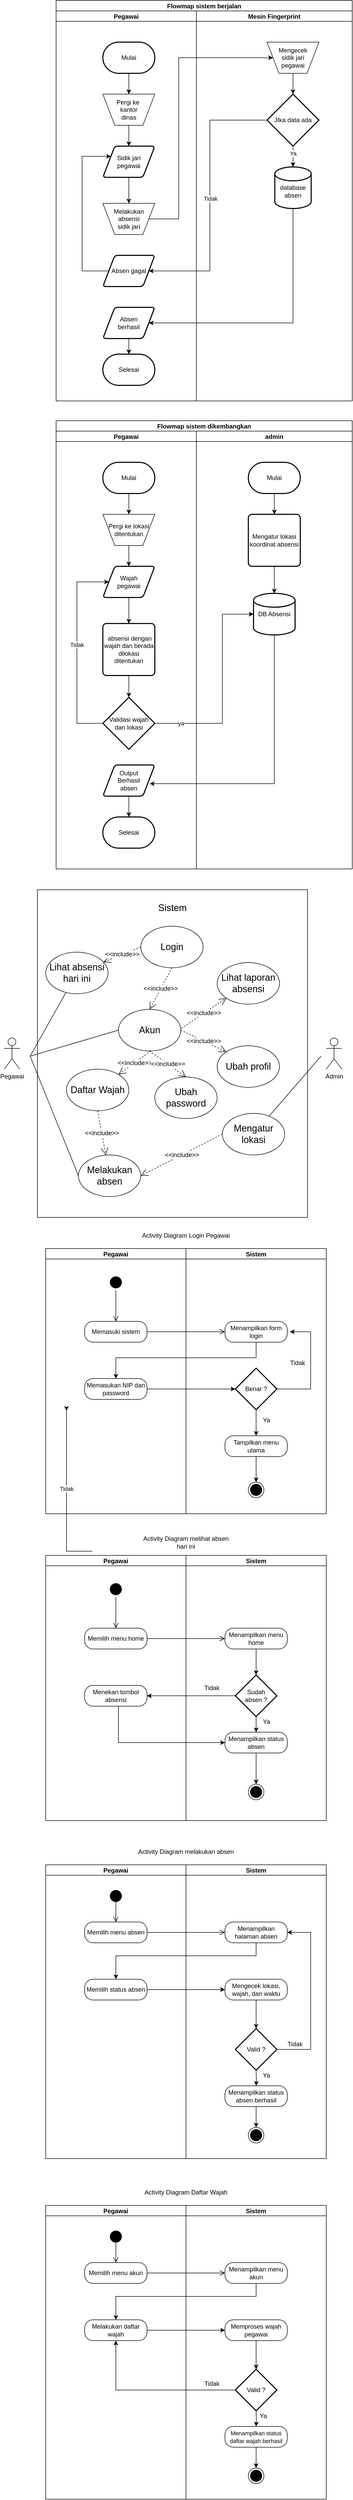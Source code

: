<mxfile version="20.2.3" type="device"><diagram id="C5RBs43oDa-KdzZeNtuy" name="Page-1"><mxGraphModel dx="1221" dy="1841" grid="1" gridSize="10" guides="1" tooltips="1" connect="1" arrows="1" fold="1" page="1" pageScale="1" pageWidth="827" pageHeight="1169" math="0" shadow="0"><root><mxCell id="WIyWlLk6GJQsqaUBKTNV-0"/><mxCell id="WIyWlLk6GJQsqaUBKTNV-1" parent="WIyWlLk6GJQsqaUBKTNV-0"/><mxCell id="P4YuEy_L2Fs3lrk0Im7g-0" value="Flowmap sistem berjalan" style="swimlane;childLayout=stackLayout;resizeParent=1;resizeParentMax=0;startSize=20;" parent="WIyWlLk6GJQsqaUBKTNV-1" vertex="1"><mxGeometry x="190" y="-1080" width="570" height="770" as="geometry"/></mxCell><mxCell id="P4YuEy_L2Fs3lrk0Im7g-1" value="Pegawai" style="swimlane;startSize=20;" parent="P4YuEy_L2Fs3lrk0Im7g-0" vertex="1"><mxGeometry y="20" width="270" height="750" as="geometry"/></mxCell><mxCell id="P4YuEy_L2Fs3lrk0Im7g-2" value="Mesin Fingerprint" style="swimlane;startSize=20;" parent="P4YuEy_L2Fs3lrk0Im7g-0" vertex="1"><mxGeometry x="270" y="20" width="300" height="750" as="geometry"/></mxCell><mxCell id="CqxHumTkqH0A4PgeXa5D-2" value="Mulai" style="strokeWidth=2;html=1;shape=mxgraph.flowchart.terminator;whiteSpace=wrap;" parent="P4YuEy_L2Fs3lrk0Im7g-2" vertex="1"><mxGeometry x="-180" y="60" width="100" height="60" as="geometry"/></mxCell><mxCell id="CqxHumTkqH0A4PgeXa5D-5" value="Melakukan absensi &lt;br&gt;sidik jari" style="verticalLabelPosition=middle;verticalAlign=middle;html=1;shape=trapezoid;perimeter=trapezoidPerimeter;whiteSpace=wrap;size=0.23;arcSize=10;flipV=1;labelPosition=center;align=center;" parent="P4YuEy_L2Fs3lrk0Im7g-2" vertex="1"><mxGeometry x="-180" y="370" width="100" height="60" as="geometry"/></mxCell><mxCell id="CqxHumTkqH0A4PgeXa5D-9" value="" style="edgeStyle=orthogonalEdgeStyle;rounded=0;orthogonalLoop=1;jettySize=auto;html=1;" parent="P4YuEy_L2Fs3lrk0Im7g-2" source="CqxHumTkqH0A4PgeXa5D-7" target="CqxHumTkqH0A4PgeXa5D-5" edge="1"><mxGeometry relative="1" as="geometry"/></mxCell><mxCell id="CqxHumTkqH0A4PgeXa5D-7" value="Sidik jari &lt;br&gt;pegawai" style="shape=parallelogram;html=1;strokeWidth=2;perimeter=parallelogramPerimeter;whiteSpace=wrap;rounded=1;arcSize=12;size=0.23;" parent="P4YuEy_L2Fs3lrk0Im7g-2" vertex="1"><mxGeometry x="-180" y="260" width="100" height="60" as="geometry"/></mxCell><mxCell id="CqxHumTkqH0A4PgeXa5D-10" value="Mengecek &lt;br&gt;sidik jari &lt;br&gt;pegawai" style="verticalLabelPosition=middle;verticalAlign=middle;html=1;shape=trapezoid;perimeter=trapezoidPerimeter;whiteSpace=wrap;size=0.23;arcSize=10;flipV=1;labelPosition=center;align=center;" parent="P4YuEy_L2Fs3lrk0Im7g-2" vertex="1"><mxGeometry x="136" y="60" width="100" height="60" as="geometry"/></mxCell><mxCell id="CqxHumTkqH0A4PgeXa5D-14" style="edgeStyle=orthogonalEdgeStyle;rounded=0;orthogonalLoop=1;jettySize=auto;html=1;exitX=1;exitY=0.5;exitDx=0;exitDy=0;entryX=0;entryY=0.5;entryDx=0;entryDy=0;" parent="P4YuEy_L2Fs3lrk0Im7g-2" source="CqxHumTkqH0A4PgeXa5D-5" target="CqxHumTkqH0A4PgeXa5D-10" edge="1"><mxGeometry relative="1" as="geometry"><Array as="points"><mxPoint x="-34" y="400"/><mxPoint x="-34" y="90"/></Array></mxGeometry></mxCell><mxCell id="CqxHumTkqH0A4PgeXa5D-17" value="" style="edgeStyle=orthogonalEdgeStyle;rounded=0;orthogonalLoop=1;jettySize=auto;html=1;" parent="P4YuEy_L2Fs3lrk0Im7g-2" source="CqxHumTkqH0A4PgeXa5D-15" target="CqxHumTkqH0A4PgeXa5D-7" edge="1"><mxGeometry relative="1" as="geometry"/></mxCell><mxCell id="CqxHumTkqH0A4PgeXa5D-15" value="Pergi ke&amp;nbsp;&lt;br&gt;kantor &lt;br&gt;dinas" style="verticalLabelPosition=middle;verticalAlign=middle;html=1;shape=trapezoid;perimeter=trapezoidPerimeter;whiteSpace=wrap;size=0.23;arcSize=10;flipV=1;labelPosition=center;align=center;" parent="P4YuEy_L2Fs3lrk0Im7g-2" vertex="1"><mxGeometry x="-180" y="160" width="100" height="60" as="geometry"/></mxCell><mxCell id="CqxHumTkqH0A4PgeXa5D-16" value="" style="edgeStyle=orthogonalEdgeStyle;rounded=0;orthogonalLoop=1;jettySize=auto;html=1;" parent="P4YuEy_L2Fs3lrk0Im7g-2" source="CqxHumTkqH0A4PgeXa5D-2" target="CqxHumTkqH0A4PgeXa5D-15" edge="1"><mxGeometry relative="1" as="geometry"/></mxCell><mxCell id="CqxHumTkqH0A4PgeXa5D-18" value="JIka data ada" style="strokeWidth=2;html=1;shape=mxgraph.flowchart.decision;whiteSpace=wrap;" parent="P4YuEy_L2Fs3lrk0Im7g-2" vertex="1"><mxGeometry x="136" y="160" width="100" height="100" as="geometry"/></mxCell><mxCell id="CqxHumTkqH0A4PgeXa5D-19" value="" style="edgeStyle=orthogonalEdgeStyle;rounded=0;orthogonalLoop=1;jettySize=auto;html=1;" parent="P4YuEy_L2Fs3lrk0Im7g-2" source="CqxHumTkqH0A4PgeXa5D-10" target="CqxHumTkqH0A4PgeXa5D-18" edge="1"><mxGeometry relative="1" as="geometry"/></mxCell><mxCell id="CqxHumTkqH0A4PgeXa5D-21" value="&lt;br&gt;database absen" style="strokeWidth=2;html=1;shape=mxgraph.flowchart.database;whiteSpace=wrap;" parent="P4YuEy_L2Fs3lrk0Im7g-2" vertex="1"><mxGeometry x="151" y="300" width="70" height="80" as="geometry"/></mxCell><mxCell id="CqxHumTkqH0A4PgeXa5D-22" value="" style="edgeStyle=orthogonalEdgeStyle;rounded=0;orthogonalLoop=1;jettySize=auto;html=1;" parent="P4YuEy_L2Fs3lrk0Im7g-2" source="CqxHumTkqH0A4PgeXa5D-18" target="CqxHumTkqH0A4PgeXa5D-21" edge="1"><mxGeometry relative="1" as="geometry"/></mxCell><mxCell id="CqxHumTkqH0A4PgeXa5D-23" value="Ya" style="edgeLabel;html=1;align=center;verticalAlign=middle;resizable=0;points=[];" parent="CqxHumTkqH0A4PgeXa5D-22" vertex="1" connectable="0"><mxGeometry x="-0.329" relative="1" as="geometry"><mxPoint as="offset"/></mxGeometry></mxCell><mxCell id="CqxHumTkqH0A4PgeXa5D-32" style="edgeStyle=orthogonalEdgeStyle;rounded=0;orthogonalLoop=1;jettySize=auto;html=1;entryX=0;entryY=0.25;entryDx=0;entryDy=0;" parent="P4YuEy_L2Fs3lrk0Im7g-2" source="CqxHumTkqH0A4PgeXa5D-27" target="CqxHumTkqH0A4PgeXa5D-7" edge="1"><mxGeometry relative="1" as="geometry"><mxPoint x="-240" y="370" as="targetPoint"/><Array as="points"><mxPoint x="-220" y="500"/><mxPoint x="-220" y="280"/></Array></mxGeometry></mxCell><mxCell id="CqxHumTkqH0A4PgeXa5D-27" value="Absen gagal" style="shape=parallelogram;html=1;strokeWidth=2;perimeter=parallelogramPerimeter;whiteSpace=wrap;rounded=1;arcSize=12;size=0.23;" parent="P4YuEy_L2Fs3lrk0Im7g-2" vertex="1"><mxGeometry x="-180" y="470" width="100" height="60" as="geometry"/></mxCell><mxCell id="CqxHumTkqH0A4PgeXa5D-25" value="" style="edgeStyle=orthogonalEdgeStyle;rounded=0;orthogonalLoop=1;jettySize=auto;html=1;entryX=1;entryY=0.5;entryDx=0;entryDy=0;" parent="P4YuEy_L2Fs3lrk0Im7g-2" source="CqxHumTkqH0A4PgeXa5D-18" target="CqxHumTkqH0A4PgeXa5D-27" edge="1"><mxGeometry relative="1" as="geometry"><mxPoint x="26" y="270" as="targetPoint"/><Array as="points"><mxPoint x="26" y="210"/><mxPoint x="26" y="500"/></Array></mxGeometry></mxCell><mxCell id="CqxHumTkqH0A4PgeXa5D-26" value="Tidak" style="edgeLabel;html=1;align=center;verticalAlign=middle;resizable=0;points=[];" parent="CqxHumTkqH0A4PgeXa5D-25" vertex="1" connectable="0"><mxGeometry x="-0.183" y="1" relative="1" as="geometry"><mxPoint y="49" as="offset"/></mxGeometry></mxCell><mxCell id="CqxHumTkqH0A4PgeXa5D-30" value="Absen &lt;br&gt;berhasil" style="shape=parallelogram;html=1;strokeWidth=2;perimeter=parallelogramPerimeter;whiteSpace=wrap;rounded=1;arcSize=12;size=0.23;" parent="P4YuEy_L2Fs3lrk0Im7g-2" vertex="1"><mxGeometry x="-180" y="570" width="100" height="60" as="geometry"/></mxCell><mxCell id="CqxHumTkqH0A4PgeXa5D-28" value="" style="edgeStyle=orthogonalEdgeStyle;rounded=0;orthogonalLoop=1;jettySize=auto;html=1;entryX=1;entryY=0.5;entryDx=0;entryDy=0;" parent="P4YuEy_L2Fs3lrk0Im7g-2" source="CqxHumTkqH0A4PgeXa5D-21" target="CqxHumTkqH0A4PgeXa5D-30" edge="1"><mxGeometry relative="1" as="geometry"><mxPoint x="186" y="420" as="targetPoint"/><Array as="points"><mxPoint x="186" y="600"/></Array></mxGeometry></mxCell><mxCell id="CqxHumTkqH0A4PgeXa5D-33" value="Selesai" style="strokeWidth=2;html=1;shape=mxgraph.flowchart.terminator;whiteSpace=wrap;" parent="P4YuEy_L2Fs3lrk0Im7g-2" vertex="1"><mxGeometry x="-180" y="660" width="100" height="60" as="geometry"/></mxCell><mxCell id="CqxHumTkqH0A4PgeXa5D-34" value="" style="edgeStyle=orthogonalEdgeStyle;rounded=0;orthogonalLoop=1;jettySize=auto;html=1;" parent="P4YuEy_L2Fs3lrk0Im7g-2" source="CqxHumTkqH0A4PgeXa5D-30" target="CqxHumTkqH0A4PgeXa5D-33" edge="1"><mxGeometry relative="1" as="geometry"/></mxCell><mxCell id="vv-7muryeECdVL7z3540-25" value="Flowmap sistem dikembangkan" style="swimlane;childLayout=stackLayout;resizeParent=1;resizeParentMax=0;startSize=20;" vertex="1" parent="WIyWlLk6GJQsqaUBKTNV-1"><mxGeometry x="190" y="-272" width="570" height="862" as="geometry"/></mxCell><mxCell id="vv-7muryeECdVL7z3540-26" value="Pegawai" style="swimlane;startSize=20;" vertex="1" parent="vv-7muryeECdVL7z3540-25"><mxGeometry y="20" width="270" height="842" as="geometry"/></mxCell><mxCell id="vv-7muryeECdVL7z3540-57" value="" style="edgeStyle=orthogonalEdgeStyle;rounded=0;orthogonalLoop=1;jettySize=auto;html=1;" edge="1" parent="vv-7muryeECdVL7z3540-26" source="vv-7muryeECdVL7z3540-50" target="vv-7muryeECdVL7z3540-56"><mxGeometry relative="1" as="geometry"/></mxCell><mxCell id="vv-7muryeECdVL7z3540-50" value="&amp;nbsp;absensi dengan wajah dan berada dilokasi ditentukan" style="rounded=1;whiteSpace=wrap;html=1;absoluteArcSize=1;arcSize=14;strokeWidth=2;" vertex="1" parent="vv-7muryeECdVL7z3540-26"><mxGeometry x="90" y="370" width="100" height="100" as="geometry"/></mxCell><mxCell id="vv-7muryeECdVL7z3540-56" value="Validasi wajah dan lokasi" style="strokeWidth=2;html=1;shape=mxgraph.flowchart.decision;whiteSpace=wrap;" vertex="1" parent="vv-7muryeECdVL7z3540-26"><mxGeometry x="90" y="512" width="100" height="100" as="geometry"/></mxCell><mxCell id="vv-7muryeECdVL7z3540-66" value="" style="edgeStyle=orthogonalEdgeStyle;rounded=0;orthogonalLoop=1;jettySize=auto;html=1;" edge="1" parent="vv-7muryeECdVL7z3540-26" source="vv-7muryeECdVL7z3540-63" target="vv-7muryeECdVL7z3540-65"><mxGeometry relative="1" as="geometry"/></mxCell><mxCell id="vv-7muryeECdVL7z3540-63" value="Output &lt;br&gt;Berhasil &lt;br&gt;absen" style="shape=parallelogram;html=1;strokeWidth=2;perimeter=parallelogramPerimeter;whiteSpace=wrap;rounded=1;arcSize=12;size=0.23;" vertex="1" parent="vv-7muryeECdVL7z3540-26"><mxGeometry x="90" y="642" width="100" height="60" as="geometry"/></mxCell><mxCell id="vv-7muryeECdVL7z3540-65" value="Selesai" style="strokeWidth=2;html=1;shape=mxgraph.flowchart.terminator;whiteSpace=wrap;" vertex="1" parent="vv-7muryeECdVL7z3540-26"><mxGeometry x="90" y="742" width="100" height="60" as="geometry"/></mxCell><mxCell id="vv-7muryeECdVL7z3540-27" value="admin" style="swimlane;startSize=20;" vertex="1" parent="vv-7muryeECdVL7z3540-25"><mxGeometry x="270" y="20" width="300" height="842" as="geometry"/></mxCell><mxCell id="vv-7muryeECdVL7z3540-28" value="Mulai" style="strokeWidth=2;html=1;shape=mxgraph.flowchart.terminator;whiteSpace=wrap;" vertex="1" parent="vv-7muryeECdVL7z3540-27"><mxGeometry x="-180" y="60" width="100" height="60" as="geometry"/></mxCell><mxCell id="vv-7muryeECdVL7z3540-30" value="" style="edgeStyle=orthogonalEdgeStyle;rounded=0;orthogonalLoop=1;jettySize=auto;html=1;" edge="1" parent="vv-7muryeECdVL7z3540-27" source="vv-7muryeECdVL7z3540-31"><mxGeometry relative="1" as="geometry"><mxPoint x="-130" y="370.0" as="targetPoint"/></mxGeometry></mxCell><mxCell id="vv-7muryeECdVL7z3540-31" value="Wajah &lt;br&gt;pegawai" style="shape=parallelogram;html=1;strokeWidth=2;perimeter=parallelogramPerimeter;whiteSpace=wrap;rounded=1;arcSize=12;size=0.23;" vertex="1" parent="vv-7muryeECdVL7z3540-27"><mxGeometry x="-180" y="260" width="100" height="60" as="geometry"/></mxCell><mxCell id="vv-7muryeECdVL7z3540-34" value="" style="edgeStyle=orthogonalEdgeStyle;rounded=0;orthogonalLoop=1;jettySize=auto;html=1;" edge="1" parent="vv-7muryeECdVL7z3540-27" source="vv-7muryeECdVL7z3540-35" target="vv-7muryeECdVL7z3540-31"><mxGeometry relative="1" as="geometry"/></mxCell><mxCell id="vv-7muryeECdVL7z3540-35" value="Pergi ke lokasi ditentukan" style="verticalLabelPosition=middle;verticalAlign=middle;html=1;shape=trapezoid;perimeter=trapezoidPerimeter;whiteSpace=wrap;size=0.23;arcSize=10;flipV=1;labelPosition=center;align=center;" vertex="1" parent="vv-7muryeECdVL7z3540-27"><mxGeometry x="-180" y="160" width="100" height="60" as="geometry"/></mxCell><mxCell id="vv-7muryeECdVL7z3540-36" value="" style="edgeStyle=orthogonalEdgeStyle;rounded=0;orthogonalLoop=1;jettySize=auto;html=1;" edge="1" parent="vv-7muryeECdVL7z3540-27" source="vv-7muryeECdVL7z3540-28" target="vv-7muryeECdVL7z3540-35"><mxGeometry relative="1" as="geometry"/></mxCell><mxCell id="vv-7muryeECdVL7z3540-53" value="" style="edgeStyle=orthogonalEdgeStyle;rounded=0;orthogonalLoop=1;jettySize=auto;html=1;" edge="1" parent="vv-7muryeECdVL7z3540-27" source="vv-7muryeECdVL7z3540-51" target="vv-7muryeECdVL7z3540-52"><mxGeometry relative="1" as="geometry"/></mxCell><mxCell id="vv-7muryeECdVL7z3540-51" value="Mulai" style="strokeWidth=2;html=1;shape=mxgraph.flowchart.terminator;whiteSpace=wrap;" vertex="1" parent="vv-7muryeECdVL7z3540-27"><mxGeometry x="100" y="60" width="100" height="60" as="geometry"/></mxCell><mxCell id="vv-7muryeECdVL7z3540-55" value="" style="edgeStyle=orthogonalEdgeStyle;rounded=0;orthogonalLoop=1;jettySize=auto;html=1;" edge="1" parent="vv-7muryeECdVL7z3540-27" source="vv-7muryeECdVL7z3540-52" target="vv-7muryeECdVL7z3540-54"><mxGeometry relative="1" as="geometry"/></mxCell><mxCell id="vv-7muryeECdVL7z3540-52" value="Mengatur lokasi koordinat absensi" style="rounded=1;whiteSpace=wrap;html=1;absoluteArcSize=1;arcSize=14;strokeWidth=2;" vertex="1" parent="vv-7muryeECdVL7z3540-27"><mxGeometry x="100" y="160" width="100" height="100" as="geometry"/></mxCell><mxCell id="vv-7muryeECdVL7z3540-54" value="DB Absensi" style="strokeWidth=2;html=1;shape=mxgraph.flowchart.database;whiteSpace=wrap;" vertex="1" parent="vv-7muryeECdVL7z3540-27"><mxGeometry x="110" y="312" width="80" height="80" as="geometry"/></mxCell><mxCell id="vv-7muryeECdVL7z3540-58" style="edgeStyle=orthogonalEdgeStyle;rounded=0;orthogonalLoop=1;jettySize=auto;html=1;entryX=0;entryY=0.5;entryDx=0;entryDy=0;entryPerimeter=0;" edge="1" parent="vv-7muryeECdVL7z3540-25" source="vv-7muryeECdVL7z3540-56" target="vv-7muryeECdVL7z3540-54"><mxGeometry relative="1" as="geometry"><Array as="points"><mxPoint x="320" y="582"/><mxPoint x="320" y="372"/></Array></mxGeometry></mxCell><mxCell id="vv-7muryeECdVL7z3540-59" value="ya" style="edgeLabel;html=1;align=center;verticalAlign=middle;resizable=0;points=[];" vertex="1" connectable="0" parent="vv-7muryeECdVL7z3540-58"><mxGeometry x="-0.725" relative="1" as="geometry"><mxPoint x="-5" as="offset"/></mxGeometry></mxCell><mxCell id="vv-7muryeECdVL7z3540-61" style="edgeStyle=orthogonalEdgeStyle;rounded=0;orthogonalLoop=1;jettySize=auto;html=1;entryX=0;entryY=0.5;entryDx=0;entryDy=0;" edge="1" parent="vv-7muryeECdVL7z3540-25" source="vv-7muryeECdVL7z3540-56" target="vv-7muryeECdVL7z3540-31"><mxGeometry relative="1" as="geometry"><mxPoint x="40" y="312" as="targetPoint"/><Array as="points"><mxPoint x="40" y="582"/><mxPoint x="40" y="310"/></Array></mxGeometry></mxCell><mxCell id="vv-7muryeECdVL7z3540-62" value="Tidak" style="edgeLabel;html=1;align=center;verticalAlign=middle;resizable=0;points=[];" vertex="1" connectable="0" parent="vv-7muryeECdVL7z3540-61"><mxGeometry x="0.048" relative="1" as="geometry"><mxPoint as="offset"/></mxGeometry></mxCell><mxCell id="vv-7muryeECdVL7z3540-64" style="edgeStyle=orthogonalEdgeStyle;rounded=0;orthogonalLoop=1;jettySize=auto;html=1;entryX=0.903;entryY=0.6;entryDx=0;entryDy=0;entryPerimeter=0;" edge="1" parent="vv-7muryeECdVL7z3540-25" source="vv-7muryeECdVL7z3540-54" target="vv-7muryeECdVL7z3540-63"><mxGeometry relative="1" as="geometry"><Array as="points"><mxPoint x="420" y="698"/></Array></mxGeometry></mxCell><mxCell id="vv-7muryeECdVL7z3540-112" value="" style="html=1;" vertex="1" parent="WIyWlLk6GJQsqaUBKTNV-1"><mxGeometry x="154" y="630" width="520" height="630" as="geometry"/></mxCell><mxCell id="vv-7muryeECdVL7z3540-113" value="Pegawai" style="shape=umlActor;verticalLabelPosition=bottom;verticalAlign=top;html=1;" vertex="1" parent="WIyWlLk6GJQsqaUBKTNV-1"><mxGeometry x="90" y="915" width="30" height="60" as="geometry"/></mxCell><mxCell id="vv-7muryeECdVL7z3540-114" value="&lt;font style=&quot;font-size: 18px;&quot;&gt;Sistem&lt;/font&gt;" style="text;html=1;strokeColor=none;fillColor=none;align=center;verticalAlign=middle;whiteSpace=wrap;rounded=0;" vertex="1" parent="WIyWlLk6GJQsqaUBKTNV-1"><mxGeometry x="384" y="650" width="60" height="30" as="geometry"/></mxCell><mxCell id="vv-7muryeECdVL7z3540-118" value="Admin" style="shape=umlActor;verticalLabelPosition=bottom;verticalAlign=top;html=1;" vertex="1" parent="WIyWlLk6GJQsqaUBKTNV-1"><mxGeometry x="710" y="915" width="30" height="60" as="geometry"/></mxCell><mxCell id="vv-7muryeECdVL7z3540-119" value="Login" style="ellipse;whiteSpace=wrap;html=1;fontSize=18;" vertex="1" parent="WIyWlLk6GJQsqaUBKTNV-1"><mxGeometry x="353" y="700" width="120" height="80" as="geometry"/></mxCell><mxCell id="vv-7muryeECdVL7z3540-120" value="Mengatur lokasi" style="ellipse;whiteSpace=wrap;html=1;fontSize=18;" vertex="1" parent="WIyWlLk6GJQsqaUBKTNV-1"><mxGeometry x="510" y="1060" width="120" height="80" as="geometry"/></mxCell><mxCell id="vv-7muryeECdVL7z3540-123" value="Lihat absensi hari ini" style="ellipse;whiteSpace=wrap;html=1;fontSize=18;" vertex="1" parent="WIyWlLk6GJQsqaUBKTNV-1"><mxGeometry x="170" y="750" width="120" height="80" as="geometry"/></mxCell><mxCell id="vv-7muryeECdVL7z3540-124" value="Lihat laporan absensi" style="ellipse;whiteSpace=wrap;html=1;fontSize=18;" vertex="1" parent="WIyWlLk6GJQsqaUBKTNV-1"><mxGeometry x="500" y="770" width="120" height="80" as="geometry"/></mxCell><mxCell id="vv-7muryeECdVL7z3540-125" value="Melakukan absen" style="ellipse;whiteSpace=wrap;html=1;fontSize=18;" vertex="1" parent="WIyWlLk6GJQsqaUBKTNV-1"><mxGeometry x="233" y="1140" width="120" height="80" as="geometry"/></mxCell><mxCell id="vv-7muryeECdVL7z3540-126" value="Daftar Wajah" style="ellipse;whiteSpace=wrap;html=1;fontSize=18;" vertex="1" parent="WIyWlLk6GJQsqaUBKTNV-1"><mxGeometry x="210" y="975" width="120" height="80" as="geometry"/></mxCell><mxCell id="vv-7muryeECdVL7z3540-127" value="Ubah profil" style="ellipse;whiteSpace=wrap;html=1;fontSize=18;" vertex="1" parent="WIyWlLk6GJQsqaUBKTNV-1"><mxGeometry x="500" y="930" width="120" height="80" as="geometry"/></mxCell><mxCell id="vv-7muryeECdVL7z3540-128" value="Ubah password" style="ellipse;whiteSpace=wrap;html=1;fontSize=18;" vertex="1" parent="WIyWlLk6GJQsqaUBKTNV-1"><mxGeometry x="380" y="990" width="120" height="80" as="geometry"/></mxCell><mxCell id="vv-7muryeECdVL7z3540-142" value="" style="endArrow=none;html=1;rounded=0;fontSize=12;" edge="1" parent="WIyWlLk6GJQsqaUBKTNV-1" target="vv-7muryeECdVL7z3540-123"><mxGeometry width="50" height="50" relative="1" as="geometry"><mxPoint x="140" y="950" as="sourcePoint"/><mxPoint x="510" y="960" as="targetPoint"/></mxGeometry></mxCell><mxCell id="vv-7muryeECdVL7z3540-151" value="" style="endArrow=none;html=1;rounded=0;fontSize=12;" edge="1" parent="WIyWlLk6GJQsqaUBKTNV-1" source="vv-7muryeECdVL7z3540-120"><mxGeometry width="50" height="50" relative="1" as="geometry"><mxPoint x="250" y="960" as="sourcePoint"/><mxPoint x="700" y="950" as="targetPoint"/></mxGeometry></mxCell><mxCell id="vv-7muryeECdVL7z3540-158" value="&amp;lt;&amp;lt;include&amp;gt;&amp;gt;" style="endArrow=open;endSize=12;dashed=1;html=1;rounded=0;fontSize=12;exitX=0;exitY=0.5;exitDx=0;exitDy=0;entryX=1;entryY=0.5;entryDx=0;entryDy=0;" edge="1" parent="WIyWlLk6GJQsqaUBKTNV-1" source="vv-7muryeECdVL7z3540-120" target="vv-7muryeECdVL7z3540-125"><mxGeometry width="160" relative="1" as="geometry"><mxPoint x="200" y="940" as="sourcePoint"/><mxPoint x="360" y="940" as="targetPoint"/></mxGeometry></mxCell><mxCell id="vv-7muryeECdVL7z3540-159" value="&amp;lt;&amp;lt;include&amp;gt;&amp;gt;" style="endArrow=open;endSize=12;dashed=1;html=1;rounded=0;fontSize=12;exitX=0.5;exitY=1;exitDx=0;exitDy=0;" edge="1" parent="WIyWlLk6GJQsqaUBKTNV-1" source="vv-7muryeECdVL7z3540-126" target="vv-7muryeECdVL7z3540-125"><mxGeometry width="160" relative="1" as="geometry"><mxPoint x="600" y="1080" as="sourcePoint"/><mxPoint x="512.426" y="1131.716" as="targetPoint"/></mxGeometry></mxCell><mxCell id="vv-7muryeECdVL7z3540-163" value="Akun" style="ellipse;whiteSpace=wrap;html=1;fontSize=18;" vertex="1" parent="WIyWlLk6GJQsqaUBKTNV-1"><mxGeometry x="310" y="860" width="120" height="80" as="geometry"/></mxCell><mxCell id="vv-7muryeECdVL7z3540-164" value="&amp;lt;&amp;lt;include&amp;gt;&amp;gt;" style="endArrow=open;endSize=12;dashed=1;html=1;rounded=0;fontSize=12;exitX=0;exitY=0.5;exitDx=0;exitDy=0;" edge="1" parent="WIyWlLk6GJQsqaUBKTNV-1" source="vv-7muryeECdVL7z3540-119" target="vv-7muryeECdVL7z3540-123"><mxGeometry width="160" relative="1" as="geometry"><mxPoint x="310" y="870" as="sourcePoint"/><mxPoint x="470" y="870" as="targetPoint"/></mxGeometry></mxCell><mxCell id="vv-7muryeECdVL7z3540-167" value="&amp;lt;&amp;lt;include&amp;gt;&amp;gt;" style="endArrow=open;endSize=12;dashed=1;html=1;rounded=0;fontSize=12;exitX=0.5;exitY=1;exitDx=0;exitDy=0;entryX=0.5;entryY=0;entryDx=0;entryDy=0;" edge="1" parent="WIyWlLk6GJQsqaUBKTNV-1" source="vv-7muryeECdVL7z3540-119" target="vv-7muryeECdVL7z3540-163"><mxGeometry width="160" relative="1" as="geometry"><mxPoint x="230" y="940" as="sourcePoint"/><mxPoint x="390" y="940" as="targetPoint"/></mxGeometry></mxCell><mxCell id="vv-7muryeECdVL7z3540-169" value="" style="endArrow=none;html=1;rounded=0;fontSize=12;entryX=0;entryY=0.5;entryDx=0;entryDy=0;" edge="1" parent="WIyWlLk6GJQsqaUBKTNV-1" target="vv-7muryeECdVL7z3540-163"><mxGeometry width="50" height="50" relative="1" as="geometry"><mxPoint x="140" y="950" as="sourcePoint"/><mxPoint x="218.933" y="837.453" as="targetPoint"/></mxGeometry></mxCell><mxCell id="vv-7muryeECdVL7z3540-171" value="&amp;lt;&amp;lt;include&amp;gt;&amp;gt;" style="endArrow=open;endSize=12;dashed=1;html=1;rounded=0;fontSize=12;exitX=1.01;exitY=0.455;exitDx=0;exitDy=0;exitPerimeter=0;" edge="1" parent="WIyWlLk6GJQsqaUBKTNV-1" source="vv-7muryeECdVL7z3540-163" target="vv-7muryeECdVL7z3540-124"><mxGeometry width="160" relative="1" as="geometry"><mxPoint x="370" y="900" as="sourcePoint"/><mxPoint x="540" y="820" as="targetPoint"/></mxGeometry></mxCell><mxCell id="vv-7muryeECdVL7z3540-173" value="&amp;lt;&amp;lt;include&amp;gt;&amp;gt;" style="endArrow=open;endSize=12;dashed=1;html=1;rounded=0;fontSize=12;exitX=1;exitY=0.5;exitDx=0;exitDy=0;entryX=0;entryY=0;entryDx=0;entryDy=0;" edge="1" parent="WIyWlLk6GJQsqaUBKTNV-1" source="vv-7muryeECdVL7z3540-163" target="vv-7muryeECdVL7z3540-127"><mxGeometry width="160" relative="1" as="geometry"><mxPoint x="362.426" y="881.716" as="sourcePoint"/><mxPoint x="531.001" y="902.723" as="targetPoint"/></mxGeometry></mxCell><mxCell id="vv-7muryeECdVL7z3540-174" value="&amp;lt;&amp;lt;include&amp;gt;&amp;gt;" style="endArrow=open;endSize=12;dashed=1;html=1;rounded=0;fontSize=12;exitX=0.519;exitY=0.999;exitDx=0;exitDy=0;exitPerimeter=0;" edge="1" parent="WIyWlLk6GJQsqaUBKTNV-1" source="vv-7muryeECdVL7z3540-163" target="vv-7muryeECdVL7z3540-126"><mxGeometry width="160" relative="1" as="geometry"><mxPoint x="380" y="910" as="sourcePoint"/><mxPoint x="427.574" y="961.716" as="targetPoint"/></mxGeometry></mxCell><mxCell id="vv-7muryeECdVL7z3540-175" value="&amp;lt;&amp;lt;include&amp;gt;&amp;gt;" style="endArrow=open;endSize=12;dashed=1;html=1;rounded=0;fontSize=12;exitX=0.5;exitY=1;exitDx=0;exitDy=0;entryX=0.5;entryY=0;entryDx=0;entryDy=0;" edge="1" parent="WIyWlLk6GJQsqaUBKTNV-1" source="vv-7muryeECdVL7z3540-163" target="vv-7muryeECdVL7z3540-128"><mxGeometry width="160" relative="1" as="geometry"><mxPoint x="322.28" y="949.92" as="sourcePoint"/><mxPoint x="386.896" y="1053.084" as="targetPoint"/></mxGeometry></mxCell><mxCell id="vv-7muryeECdVL7z3540-177" value="" style="endArrow=none;html=1;rounded=0;fontSize=12;entryX=0;entryY=0.5;entryDx=0;entryDy=0;" edge="1" parent="WIyWlLk6GJQsqaUBKTNV-1" target="vv-7muryeECdVL7z3540-125"><mxGeometry width="50" height="50" relative="1" as="geometry"><mxPoint x="140" y="950" as="sourcePoint"/><mxPoint x="320" y="910" as="targetPoint"/></mxGeometry></mxCell><mxCell id="vv-7muryeECdVL7z3540-178" value="" style="swimlane;childLayout=stackLayout;resizeParent=1;resizeParentMax=0;startSize=0;" vertex="1" parent="WIyWlLk6GJQsqaUBKTNV-1"><mxGeometry x="170" y="1320" width="540" height="510" as="geometry"><mxRectangle x="170" y="1290" width="50" height="40" as="alternateBounds"/></mxGeometry></mxCell><mxCell id="vv-7muryeECdVL7z3540-179" value="Pegawai" style="swimlane;startSize=20;" vertex="1" parent="vv-7muryeECdVL7z3540-178"><mxGeometry width="270" height="510" as="geometry"/></mxCell><mxCell id="vv-7muryeECdVL7z3540-203" value="" style="ellipse;html=1;shape=startState;fillColor=#000000;strokeColor=#030000;fontSize=12;" vertex="1" parent="vv-7muryeECdVL7z3540-179"><mxGeometry x="120" y="50" width="30" height="30" as="geometry"/></mxCell><mxCell id="vv-7muryeECdVL7z3540-204" value="" style="edgeStyle=orthogonalEdgeStyle;html=1;verticalAlign=bottom;endArrow=open;endSize=8;strokeColor=#030000;rounded=0;fontSize=12;" edge="1" source="vv-7muryeECdVL7z3540-203" parent="vv-7muryeECdVL7z3540-179"><mxGeometry relative="1" as="geometry"><mxPoint x="135" y="140" as="targetPoint"/></mxGeometry></mxCell><mxCell id="vv-7muryeECdVL7z3540-205" value="Memasuki sistem" style="rounded=1;whiteSpace=wrap;html=1;arcSize=40;fontColor=#000000;fillColor=#FFFFFF;strokeColor=#030000;fontSize=12;" vertex="1" parent="vv-7muryeECdVL7z3540-179"><mxGeometry x="75" y="140" width="120" height="40" as="geometry"/></mxCell><mxCell id="vv-7muryeECdVL7z3540-208" value="Memasukan NIP dan password" style="rounded=1;whiteSpace=wrap;html=1;arcSize=40;fontColor=#000000;fillColor=#FFFFFF;strokeColor=#030000;fontSize=12;" vertex="1" parent="vv-7muryeECdVL7z3540-179"><mxGeometry x="75" y="250" width="120" height="40" as="geometry"/></mxCell><mxCell id="vv-7muryeECdVL7z3540-186" value="Sistem" style="swimlane;startSize=20;" vertex="1" parent="vv-7muryeECdVL7z3540-178"><mxGeometry x="270" width="270" height="510" as="geometry"/></mxCell><mxCell id="vv-7muryeECdVL7z3540-207" value="Menampilkan form login" style="rounded=1;whiteSpace=wrap;html=1;arcSize=40;fontColor=#000000;fillColor=#FFFFFF;strokeColor=#030000;fontSize=12;" vertex="1" parent="vv-7muryeECdVL7z3540-186"><mxGeometry x="75" y="140" width="120" height="40" as="geometry"/></mxCell><mxCell id="vv-7muryeECdVL7z3540-214" style="edgeStyle=orthogonalEdgeStyle;rounded=0;orthogonalLoop=1;jettySize=auto;html=1;entryX=1.042;entryY=0.5;entryDx=0;entryDy=0;entryPerimeter=0;fontSize=12;strokeColor=#030000;exitX=1;exitY=0.5;exitDx=0;exitDy=0;exitPerimeter=0;" edge="1" parent="vv-7muryeECdVL7z3540-186" source="vv-7muryeECdVL7z3540-211" target="vv-7muryeECdVL7z3540-207"><mxGeometry relative="1" as="geometry"><Array as="points"><mxPoint x="240" y="270"/><mxPoint x="240" y="160"/></Array></mxGeometry></mxCell><mxCell id="vv-7muryeECdVL7z3540-217" value="" style="edgeStyle=orthogonalEdgeStyle;rounded=0;orthogonalLoop=1;jettySize=auto;html=1;fontSize=12;strokeColor=#030000;" edge="1" parent="vv-7muryeECdVL7z3540-186" source="vv-7muryeECdVL7z3540-211" target="vv-7muryeECdVL7z3540-216"><mxGeometry relative="1" as="geometry"/></mxCell><mxCell id="vv-7muryeECdVL7z3540-211" value="Benar ?" style="strokeWidth=2;html=1;shape=mxgraph.flowchart.decision;whiteSpace=wrap;fontSize=12;fillColor=#FFFFFF;" vertex="1" parent="vv-7muryeECdVL7z3540-186"><mxGeometry x="95" y="230" width="80" height="80" as="geometry"/></mxCell><mxCell id="vv-7muryeECdVL7z3540-215" value="Tidak" style="text;html=1;strokeColor=none;fillColor=none;align=center;verticalAlign=middle;whiteSpace=wrap;rounded=0;fontSize=12;" vertex="1" parent="vv-7muryeECdVL7z3540-186"><mxGeometry x="195" y="210" width="40" height="20" as="geometry"/></mxCell><mxCell id="vv-7muryeECdVL7z3540-220" value="" style="edgeStyle=orthogonalEdgeStyle;rounded=0;orthogonalLoop=1;jettySize=auto;html=1;fontSize=12;strokeColor=#030000;" edge="1" parent="vv-7muryeECdVL7z3540-186" source="vv-7muryeECdVL7z3540-216" target="vv-7muryeECdVL7z3540-219"><mxGeometry relative="1" as="geometry"/></mxCell><mxCell id="vv-7muryeECdVL7z3540-216" value="Tampilkan menu utama" style="rounded=1;whiteSpace=wrap;html=1;arcSize=40;fontColor=#000000;fillColor=#FFFFFF;strokeColor=#030000;fontSize=12;" vertex="1" parent="vv-7muryeECdVL7z3540-186"><mxGeometry x="75" y="360" width="120" height="40" as="geometry"/></mxCell><mxCell id="vv-7muryeECdVL7z3540-218" value="Ya" style="text;html=1;strokeColor=none;fillColor=none;align=center;verticalAlign=middle;whiteSpace=wrap;rounded=0;fontSize=12;" vertex="1" parent="vv-7muryeECdVL7z3540-186"><mxGeometry x="135" y="320" width="40" height="20" as="geometry"/></mxCell><mxCell id="vv-7muryeECdVL7z3540-219" value="" style="ellipse;html=1;shape=endState;fillColor=#000000;strokeColor=#030000;fontSize=12;" vertex="1" parent="vv-7muryeECdVL7z3540-186"><mxGeometry x="120" y="449" width="30" height="30" as="geometry"/></mxCell><mxCell id="vv-7muryeECdVL7z3540-200" style="edgeStyle=orthogonalEdgeStyle;rounded=0;orthogonalLoop=1;jettySize=auto;html=1;entryX=0;entryY=0.5;entryDx=0;entryDy=0;" edge="1" parent="vv-7muryeECdVL7z3540-178" target="vv-7muryeECdVL7z3540-189"><mxGeometry relative="1" as="geometry"><mxPoint x="40" y="312" as="targetPoint"/><mxPoint x="90" y="582.0" as="sourcePoint"/><Array as="points"><mxPoint x="40" y="582"/><mxPoint x="40" y="310"/></Array></mxGeometry></mxCell><mxCell id="vv-7muryeECdVL7z3540-201" value="Tidak" style="edgeLabel;html=1;align=center;verticalAlign=middle;resizable=0;points=[];" vertex="1" connectable="0" parent="vv-7muryeECdVL7z3540-200"><mxGeometry x="0.048" relative="1" as="geometry"><mxPoint as="offset"/></mxGeometry></mxCell><mxCell id="vv-7muryeECdVL7z3540-206" value="" style="edgeStyle=orthogonalEdgeStyle;html=1;verticalAlign=bottom;endArrow=open;endSize=8;strokeColor=#030000;rounded=0;fontSize=12;" edge="1" source="vv-7muryeECdVL7z3540-205" parent="vv-7muryeECdVL7z3540-178" target="vv-7muryeECdVL7z3540-207"><mxGeometry relative="1" as="geometry"><mxPoint x="340" y="160" as="targetPoint"/></mxGeometry></mxCell><mxCell id="vv-7muryeECdVL7z3540-210" style="edgeStyle=orthogonalEdgeStyle;rounded=0;orthogonalLoop=1;jettySize=auto;html=1;entryX=0.5;entryY=0;entryDx=0;entryDy=0;fontSize=12;" edge="1" parent="vv-7muryeECdVL7z3540-178" source="vv-7muryeECdVL7z3540-207" target="vv-7muryeECdVL7z3540-208"><mxGeometry relative="1" as="geometry"><Array as="points"><mxPoint x="405" y="210"/><mxPoint x="135" y="210"/></Array></mxGeometry></mxCell><mxCell id="vv-7muryeECdVL7z3540-212" style="edgeStyle=orthogonalEdgeStyle;rounded=0;orthogonalLoop=1;jettySize=auto;html=1;fontSize=12;strokeColor=#030000;entryX=0;entryY=0.5;entryDx=0;entryDy=0;entryPerimeter=0;" edge="1" parent="vv-7muryeECdVL7z3540-178" source="vv-7muryeECdVL7z3540-208" target="vv-7muryeECdVL7z3540-211"><mxGeometry relative="1" as="geometry"><mxPoint x="360" y="270" as="targetPoint"/></mxGeometry></mxCell><mxCell id="vv-7muryeECdVL7z3540-221" value="Activity Diagram Login Pegawai" style="text;html=1;strokeColor=none;fillColor=none;align=center;verticalAlign=middle;whiteSpace=wrap;rounded=0;fontSize=12;" vertex="1" parent="WIyWlLk6GJQsqaUBKTNV-1"><mxGeometry x="345" y="1280" width="190" height="30" as="geometry"/></mxCell><mxCell id="vv-7muryeECdVL7z3540-222" value="" style="swimlane;childLayout=stackLayout;resizeParent=1;resizeParentMax=0;startSize=0;" vertex="1" parent="WIyWlLk6GJQsqaUBKTNV-1"><mxGeometry x="170" y="1910" width="540" height="510" as="geometry"><mxRectangle x="170" y="1290" width="50" height="40" as="alternateBounds"/></mxGeometry></mxCell><mxCell id="vv-7muryeECdVL7z3540-223" value="Pegawai" style="swimlane;startSize=20;" vertex="1" parent="vv-7muryeECdVL7z3540-222"><mxGeometry width="270" height="510" as="geometry"/></mxCell><mxCell id="vv-7muryeECdVL7z3540-224" value="" style="ellipse;html=1;shape=startState;fillColor=#000000;strokeColor=#030000;fontSize=12;" vertex="1" parent="vv-7muryeECdVL7z3540-223"><mxGeometry x="120" y="50" width="30" height="30" as="geometry"/></mxCell><mxCell id="vv-7muryeECdVL7z3540-225" value="" style="edgeStyle=orthogonalEdgeStyle;html=1;verticalAlign=bottom;endArrow=open;endSize=8;strokeColor=#030000;rounded=0;fontSize=12;" edge="1" parent="vv-7muryeECdVL7z3540-223" source="vv-7muryeECdVL7z3540-224"><mxGeometry relative="1" as="geometry"><mxPoint x="135" y="140" as="targetPoint"/></mxGeometry></mxCell><mxCell id="vv-7muryeECdVL7z3540-226" value="Memilih menu home" style="rounded=1;whiteSpace=wrap;html=1;arcSize=40;fontColor=#000000;fillColor=#FFFFFF;strokeColor=#030000;fontSize=12;" vertex="1" parent="vv-7muryeECdVL7z3540-223"><mxGeometry x="75" y="140" width="120" height="40" as="geometry"/></mxCell><mxCell id="vv-7muryeECdVL7z3540-245" value="Menekan tombol absensi" style="rounded=1;whiteSpace=wrap;html=1;arcSize=40;fontColor=#000000;fillColor=#FFFFFF;strokeColor=#030000;fontSize=12;" vertex="1" parent="vv-7muryeECdVL7z3540-223"><mxGeometry x="75" y="250" width="120" height="40" as="geometry"/></mxCell><mxCell id="vv-7muryeECdVL7z3540-228" value="Sistem" style="swimlane;startSize=20;" vertex="1" parent="vv-7muryeECdVL7z3540-222"><mxGeometry x="270" width="270" height="510" as="geometry"/></mxCell><mxCell id="vv-7muryeECdVL7z3540-244" value="" style="edgeStyle=orthogonalEdgeStyle;rounded=0;orthogonalLoop=1;jettySize=auto;html=1;fontSize=12;strokeColor=#030000;" edge="1" parent="vv-7muryeECdVL7z3540-228" source="vv-7muryeECdVL7z3540-229" target="vv-7muryeECdVL7z3540-232"><mxGeometry relative="1" as="geometry"/></mxCell><mxCell id="vv-7muryeECdVL7z3540-229" value="Menampilkan menu home" style="rounded=1;whiteSpace=wrap;html=1;arcSize=40;fontColor=#000000;fillColor=#FFFFFF;strokeColor=#030000;fontSize=12;" vertex="1" parent="vv-7muryeECdVL7z3540-228"><mxGeometry x="75" y="140" width="120" height="40" as="geometry"/></mxCell><mxCell id="vv-7muryeECdVL7z3540-249" value="" style="edgeStyle=orthogonalEdgeStyle;rounded=0;orthogonalLoop=1;jettySize=auto;html=1;fontSize=12;strokeColor=#030000;" edge="1" parent="vv-7muryeECdVL7z3540-228" source="vv-7muryeECdVL7z3540-232" target="vv-7muryeECdVL7z3540-248"><mxGeometry relative="1" as="geometry"/></mxCell><mxCell id="vv-7muryeECdVL7z3540-232" value="Sudah &lt;br&gt;absen ?" style="strokeWidth=2;html=1;shape=mxgraph.flowchart.decision;whiteSpace=wrap;fontSize=12;fillColor=#FFFFFF;" vertex="1" parent="vv-7muryeECdVL7z3540-228"><mxGeometry x="95" y="230" width="80" height="80" as="geometry"/></mxCell><mxCell id="vv-7muryeECdVL7z3540-237" value="" style="ellipse;html=1;shape=endState;fillColor=#000000;strokeColor=#030000;fontSize=12;" vertex="1" parent="vv-7muryeECdVL7z3540-228"><mxGeometry x="120" y="440" width="30" height="30" as="geometry"/></mxCell><mxCell id="vv-7muryeECdVL7z3540-247" value="Tidak" style="text;html=1;strokeColor=none;fillColor=none;align=center;verticalAlign=middle;whiteSpace=wrap;rounded=0;fontSize=12;" vertex="1" parent="vv-7muryeECdVL7z3540-228"><mxGeometry x="30" y="245" width="40" height="20" as="geometry"/></mxCell><mxCell id="vv-7muryeECdVL7z3540-252" style="edgeStyle=orthogonalEdgeStyle;rounded=0;orthogonalLoop=1;jettySize=auto;html=1;entryX=0.5;entryY=0;entryDx=0;entryDy=0;fontSize=12;strokeColor=#030000;" edge="1" parent="vv-7muryeECdVL7z3540-228" source="vv-7muryeECdVL7z3540-248" target="vv-7muryeECdVL7z3540-237"><mxGeometry relative="1" as="geometry"/></mxCell><mxCell id="vv-7muryeECdVL7z3540-248" value="Menampilkan status absen" style="rounded=1;whiteSpace=wrap;html=1;arcSize=40;fontColor=#000000;fillColor=#FFFFFF;strokeColor=#030000;fontSize=12;" vertex="1" parent="vv-7muryeECdVL7z3540-228"><mxGeometry x="75" y="340" width="120" height="40" as="geometry"/></mxCell><mxCell id="vv-7muryeECdVL7z3540-250" value="Ya" style="text;html=1;strokeColor=none;fillColor=none;align=center;verticalAlign=middle;whiteSpace=wrap;rounded=0;fontSize=12;" vertex="1" parent="vv-7muryeECdVL7z3540-228"><mxGeometry x="135" y="310" width="40" height="20" as="geometry"/></mxCell><mxCell id="vv-7muryeECdVL7z3540-240" value="" style="edgeStyle=orthogonalEdgeStyle;html=1;verticalAlign=bottom;endArrow=open;endSize=8;strokeColor=#030000;rounded=0;fontSize=12;" edge="1" parent="vv-7muryeECdVL7z3540-222" source="vv-7muryeECdVL7z3540-226" target="vv-7muryeECdVL7z3540-229"><mxGeometry relative="1" as="geometry"><mxPoint x="340" y="160" as="targetPoint"/></mxGeometry></mxCell><mxCell id="vv-7muryeECdVL7z3540-246" style="edgeStyle=orthogonalEdgeStyle;rounded=0;orthogonalLoop=1;jettySize=auto;html=1;entryX=1;entryY=0.5;entryDx=0;entryDy=0;fontSize=12;strokeColor=#030000;" edge="1" parent="vv-7muryeECdVL7z3540-222" source="vv-7muryeECdVL7z3540-232" target="vv-7muryeECdVL7z3540-245"><mxGeometry relative="1" as="geometry"/></mxCell><mxCell id="vv-7muryeECdVL7z3540-251" style="edgeStyle=orthogonalEdgeStyle;rounded=0;orthogonalLoop=1;jettySize=auto;html=1;entryX=0;entryY=0.5;entryDx=0;entryDy=0;fontSize=12;strokeColor=#030000;" edge="1" parent="vv-7muryeECdVL7z3540-222" source="vv-7muryeECdVL7z3540-245" target="vv-7muryeECdVL7z3540-248"><mxGeometry relative="1" as="geometry"><Array as="points"><mxPoint x="140" y="360"/></Array></mxGeometry></mxCell><mxCell id="vv-7muryeECdVL7z3540-243" value="Activity Diagram melihat absen hari ini" style="text;html=1;strokeColor=none;fillColor=none;align=center;verticalAlign=middle;whiteSpace=wrap;rounded=0;fontSize=12;" vertex="1" parent="WIyWlLk6GJQsqaUBKTNV-1"><mxGeometry x="345" y="1870" width="190" height="30" as="geometry"/></mxCell><mxCell id="vv-7muryeECdVL7z3540-272" value="" style="swimlane;childLayout=stackLayout;resizeParent=1;resizeParentMax=0;startSize=0;" vertex="1" parent="WIyWlLk6GJQsqaUBKTNV-1"><mxGeometry x="170" y="2505" width="540" height="565" as="geometry"><mxRectangle x="170" y="1290" width="50" height="40" as="alternateBounds"/></mxGeometry></mxCell><mxCell id="vv-7muryeECdVL7z3540-288" value="" style="edgeStyle=orthogonalEdgeStyle;html=1;verticalAlign=bottom;endArrow=open;endSize=8;strokeColor=#030000;rounded=0;fontSize=12;" edge="1" parent="vv-7muryeECdVL7z3540-272" source="vv-7muryeECdVL7z3540-276" target="vv-7muryeECdVL7z3540-280"><mxGeometry relative="1" as="geometry"><mxPoint x="340" y="130" as="targetPoint"/></mxGeometry></mxCell><mxCell id="vv-7muryeECdVL7z3540-292" style="edgeStyle=orthogonalEdgeStyle;rounded=0;orthogonalLoop=1;jettySize=auto;html=1;entryX=0.5;entryY=0;entryDx=0;entryDy=0;fontSize=12;strokeColor=#030000;" edge="1" parent="vv-7muryeECdVL7z3540-272" source="vv-7muryeECdVL7z3540-280" target="vv-7muryeECdVL7z3540-277"><mxGeometry relative="1" as="geometry"><Array as="points"><mxPoint x="405" y="175"/><mxPoint x="135" y="175"/></Array></mxGeometry></mxCell><mxCell id="vv-7muryeECdVL7z3540-295" style="edgeStyle=orthogonalEdgeStyle;rounded=0;orthogonalLoop=1;jettySize=auto;html=1;fontSize=12;strokeColor=#030000;" edge="1" parent="vv-7muryeECdVL7z3540-272" source="vv-7muryeECdVL7z3540-277" target="vv-7muryeECdVL7z3540-294"><mxGeometry relative="1" as="geometry"/></mxCell><mxCell id="vv-7muryeECdVL7z3540-273" value="Pegawai" style="swimlane;startSize=20;" vertex="1" parent="vv-7muryeECdVL7z3540-272"><mxGeometry width="270" height="565" as="geometry"/></mxCell><mxCell id="vv-7muryeECdVL7z3540-274" value="" style="ellipse;html=1;shape=startState;fillColor=#000000;strokeColor=#030000;fontSize=12;" vertex="1" parent="vv-7muryeECdVL7z3540-273"><mxGeometry x="120" y="45" width="30" height="30" as="geometry"/></mxCell><mxCell id="vv-7muryeECdVL7z3540-275" value="" style="edgeStyle=orthogonalEdgeStyle;html=1;verticalAlign=bottom;endArrow=open;endSize=8;strokeColor=#030000;rounded=0;fontSize=12;" edge="1" parent="vv-7muryeECdVL7z3540-273"><mxGeometry relative="1" as="geometry"><mxPoint x="135" y="110" as="targetPoint"/><mxPoint x="135" y="65" as="sourcePoint"/></mxGeometry></mxCell><mxCell id="vv-7muryeECdVL7z3540-276" value="Memilih menu absen" style="rounded=1;whiteSpace=wrap;html=1;arcSize=40;fontColor=#000000;fillColor=#FFFFFF;strokeColor=#030000;fontSize=12;" vertex="1" parent="vv-7muryeECdVL7z3540-273"><mxGeometry x="75" y="110" width="120" height="40" as="geometry"/></mxCell><mxCell id="vv-7muryeECdVL7z3540-277" value="Memilih status absen" style="rounded=1;whiteSpace=wrap;html=1;arcSize=40;fontColor=#000000;fillColor=#FFFFFF;strokeColor=#030000;fontSize=12;" vertex="1" parent="vv-7muryeECdVL7z3540-273"><mxGeometry x="75" y="220" width="120" height="40" as="geometry"/></mxCell><mxCell id="vv-7muryeECdVL7z3540-278" value="Sistem" style="swimlane;startSize=20;" vertex="1" parent="vv-7muryeECdVL7z3540-272"><mxGeometry x="270" width="270" height="565" as="geometry"/></mxCell><mxCell id="vv-7muryeECdVL7z3540-280" value="Menampilkan halaman absen" style="rounded=1;whiteSpace=wrap;html=1;arcSize=40;fontColor=#000000;fillColor=#FFFFFF;strokeColor=#030000;fontSize=12;" vertex="1" parent="vv-7muryeECdVL7z3540-278"><mxGeometry x="75" y="110" width="120" height="40" as="geometry"/></mxCell><mxCell id="vv-7muryeECdVL7z3540-281" value="" style="edgeStyle=orthogonalEdgeStyle;rounded=0;orthogonalLoop=1;jettySize=auto;html=1;fontSize=12;strokeColor=#030000;" edge="1" parent="vv-7muryeECdVL7z3540-278" target="vv-7muryeECdVL7z3540-286"><mxGeometry relative="1" as="geometry"><mxPoint x="135.0" y="395" as="sourcePoint"/></mxGeometry></mxCell><mxCell id="vv-7muryeECdVL7z3540-283" value="" style="ellipse;html=1;shape=endState;fillColor=#000000;strokeColor=#030000;fontSize=12;" vertex="1" parent="vv-7muryeECdVL7z3540-278"><mxGeometry x="120" y="505" width="30" height="30" as="geometry"/></mxCell><mxCell id="vv-7muryeECdVL7z3540-285" style="edgeStyle=orthogonalEdgeStyle;rounded=0;orthogonalLoop=1;jettySize=auto;html=1;fontSize=12;strokeColor=#030000;" edge="1" parent="vv-7muryeECdVL7z3540-278" source="vv-7muryeECdVL7z3540-286"><mxGeometry relative="1" as="geometry"><mxPoint x="135" y="505" as="targetPoint"/></mxGeometry></mxCell><mxCell id="vv-7muryeECdVL7z3540-286" value="Menampilkan status absen berhasil" style="rounded=1;whiteSpace=wrap;html=1;arcSize=40;fontColor=#000000;fillColor=#FFFFFF;strokeColor=#030000;fontSize=12;" vertex="1" parent="vv-7muryeECdVL7z3540-278"><mxGeometry x="75" y="425" width="120" height="40" as="geometry"/></mxCell><mxCell id="vv-7muryeECdVL7z3540-287" value="Ya" style="text;html=1;strokeColor=none;fillColor=none;align=center;verticalAlign=middle;whiteSpace=wrap;rounded=0;fontSize=12;" vertex="1" parent="vv-7muryeECdVL7z3540-278"><mxGeometry x="135" y="395" width="40" height="20" as="geometry"/></mxCell><mxCell id="vv-7muryeECdVL7z3540-299" style="edgeStyle=orthogonalEdgeStyle;rounded=0;orthogonalLoop=1;jettySize=auto;html=1;fontSize=12;strokeColor=#030000;entryX=1;entryY=0.5;entryDx=0;entryDy=0;" edge="1" parent="vv-7muryeECdVL7z3540-278" source="vv-7muryeECdVL7z3540-293" target="vv-7muryeECdVL7z3540-280"><mxGeometry relative="1" as="geometry"><mxPoint x="250" y="125" as="targetPoint"/><Array as="points"><mxPoint x="240" y="355"/><mxPoint x="240" y="130"/></Array></mxGeometry></mxCell><mxCell id="vv-7muryeECdVL7z3540-293" value="Valid ?" style="strokeWidth=2;html=1;shape=mxgraph.flowchart.decision;whiteSpace=wrap;fontSize=12;fillColor=#FFFFFF;" vertex="1" parent="vv-7muryeECdVL7z3540-278"><mxGeometry x="95" y="315" width="80" height="80" as="geometry"/></mxCell><mxCell id="vv-7muryeECdVL7z3540-297" value="" style="edgeStyle=orthogonalEdgeStyle;rounded=0;orthogonalLoop=1;jettySize=auto;html=1;fontSize=12;strokeColor=#030000;" edge="1" parent="vv-7muryeECdVL7z3540-278" source="vv-7muryeECdVL7z3540-294" target="vv-7muryeECdVL7z3540-293"><mxGeometry relative="1" as="geometry"/></mxCell><mxCell id="vv-7muryeECdVL7z3540-294" value="Mengecek lokasi, wajah, dan waktu" style="rounded=1;whiteSpace=wrap;html=1;arcSize=40;fontColor=#000000;fillColor=#FFFFFF;strokeColor=#030000;fontSize=12;" vertex="1" parent="vv-7muryeECdVL7z3540-278"><mxGeometry x="75" y="220" width="120" height="40" as="geometry"/></mxCell><mxCell id="vv-7muryeECdVL7z3540-300" value="Tidak" style="text;html=1;strokeColor=none;fillColor=none;align=center;verticalAlign=middle;whiteSpace=wrap;rounded=0;fontSize=12;" vertex="1" parent="vv-7muryeECdVL7z3540-278"><mxGeometry x="190" y="335" width="40" height="20" as="geometry"/></mxCell><mxCell id="vv-7muryeECdVL7z3540-291" value="Activity Diagram melakukan absen" style="text;html=1;strokeColor=none;fillColor=none;align=center;verticalAlign=middle;whiteSpace=wrap;rounded=0;fontSize=12;" vertex="1" parent="WIyWlLk6GJQsqaUBKTNV-1"><mxGeometry x="345" y="2465" width="190" height="30" as="geometry"/></mxCell><mxCell id="vv-7muryeECdVL7z3540-301" value="" style="swimlane;childLayout=stackLayout;resizeParent=1;resizeParentMax=0;startSize=0;" vertex="1" parent="WIyWlLk6GJQsqaUBKTNV-1"><mxGeometry x="170" y="3160" width="540" height="565" as="geometry"><mxRectangle x="170" y="1290" width="50" height="40" as="alternateBounds"/></mxGeometry></mxCell><mxCell id="vv-7muryeECdVL7z3540-302" value="" style="edgeStyle=orthogonalEdgeStyle;html=1;verticalAlign=bottom;endArrow=open;endSize=8;strokeColor=#030000;rounded=0;fontSize=12;" edge="1" parent="vv-7muryeECdVL7z3540-301" source="vv-7muryeECdVL7z3540-308" target="vv-7muryeECdVL7z3540-311"><mxGeometry relative="1" as="geometry"><mxPoint x="340" y="130" as="targetPoint"/></mxGeometry></mxCell><mxCell id="vv-7muryeECdVL7z3540-303" style="edgeStyle=orthogonalEdgeStyle;rounded=0;orthogonalLoop=1;jettySize=auto;html=1;entryX=0.5;entryY=0;entryDx=0;entryDy=0;fontSize=12;strokeColor=#030000;" edge="1" parent="vv-7muryeECdVL7z3540-301" source="vv-7muryeECdVL7z3540-311" target="vv-7muryeECdVL7z3540-309"><mxGeometry relative="1" as="geometry"><Array as="points"><mxPoint x="405" y="175"/><mxPoint x="135" y="175"/></Array></mxGeometry></mxCell><mxCell id="vv-7muryeECdVL7z3540-304" style="edgeStyle=orthogonalEdgeStyle;rounded=0;orthogonalLoop=1;jettySize=auto;html=1;fontSize=12;strokeColor=#030000;" edge="1" parent="vv-7muryeECdVL7z3540-301" source="vv-7muryeECdVL7z3540-309" target="vv-7muryeECdVL7z3540-320"><mxGeometry relative="1" as="geometry"/></mxCell><mxCell id="vv-7muryeECdVL7z3540-305" value="Pegawai" style="swimlane;startSize=20;" vertex="1" parent="vv-7muryeECdVL7z3540-301"><mxGeometry width="270" height="565" as="geometry"/></mxCell><mxCell id="vv-7muryeECdVL7z3540-306" value="" style="ellipse;html=1;shape=startState;fillColor=#000000;strokeColor=#030000;fontSize=12;" vertex="1" parent="vv-7muryeECdVL7z3540-305"><mxGeometry x="120" y="45" width="30" height="30" as="geometry"/></mxCell><mxCell id="vv-7muryeECdVL7z3540-307" value="" style="edgeStyle=orthogonalEdgeStyle;html=1;verticalAlign=bottom;endArrow=open;endSize=8;strokeColor=#030000;rounded=0;fontSize=12;" edge="1" parent="vv-7muryeECdVL7z3540-305"><mxGeometry relative="1" as="geometry"><mxPoint x="135" y="110" as="targetPoint"/><mxPoint x="135" y="65" as="sourcePoint"/></mxGeometry></mxCell><mxCell id="vv-7muryeECdVL7z3540-308" value="Memilih menu akun" style="rounded=1;whiteSpace=wrap;html=1;arcSize=40;fontColor=#000000;fillColor=#FFFFFF;strokeColor=#030000;fontSize=12;" vertex="1" parent="vv-7muryeECdVL7z3540-305"><mxGeometry x="75" y="110" width="120" height="40" as="geometry"/></mxCell><mxCell id="vv-7muryeECdVL7z3540-309" value="Melakukan daftar wajah" style="rounded=1;whiteSpace=wrap;html=1;arcSize=40;fontColor=#000000;fillColor=#FFFFFF;strokeColor=#030000;fontSize=12;" vertex="1" parent="vv-7muryeECdVL7z3540-305"><mxGeometry x="75" y="220" width="120" height="40" as="geometry"/></mxCell><mxCell id="vv-7muryeECdVL7z3540-327" style="edgeStyle=orthogonalEdgeStyle;rounded=0;orthogonalLoop=1;jettySize=auto;html=1;fontSize=11;strokeColor=#030000;entryX=0.5;entryY=1;entryDx=0;entryDy=0;" edge="1" parent="vv-7muryeECdVL7z3540-301" source="vv-7muryeECdVL7z3540-318" target="vv-7muryeECdVL7z3540-309"><mxGeometry relative="1" as="geometry"><mxPoint x="195" y="355" as="targetPoint"/></mxGeometry></mxCell><mxCell id="vv-7muryeECdVL7z3540-310" value="Sistem" style="swimlane;startSize=20;" vertex="1" parent="vv-7muryeECdVL7z3540-301"><mxGeometry x="270" width="270" height="565" as="geometry"/></mxCell><mxCell id="vv-7muryeECdVL7z3540-311" value="Menampilkan menu akun" style="rounded=1;whiteSpace=wrap;html=1;arcSize=40;fontColor=#000000;fillColor=#FFFFFF;strokeColor=#030000;fontSize=12;" vertex="1" parent="vv-7muryeECdVL7z3540-310"><mxGeometry x="75" y="110" width="120" height="40" as="geometry"/></mxCell><mxCell id="vv-7muryeECdVL7z3540-312" value="" style="edgeStyle=orthogonalEdgeStyle;rounded=0;orthogonalLoop=1;jettySize=auto;html=1;fontSize=12;strokeColor=#030000;" edge="1" parent="vv-7muryeECdVL7z3540-310" target="vv-7muryeECdVL7z3540-315"><mxGeometry relative="1" as="geometry"><mxPoint x="135.0" y="395" as="sourcePoint"/></mxGeometry></mxCell><mxCell id="vv-7muryeECdVL7z3540-313" value="" style="ellipse;html=1;shape=endState;fillColor=#000000;strokeColor=#030000;fontSize=12;" vertex="1" parent="vv-7muryeECdVL7z3540-310"><mxGeometry x="120" y="505" width="30" height="30" as="geometry"/></mxCell><mxCell id="vv-7muryeECdVL7z3540-314" style="edgeStyle=orthogonalEdgeStyle;rounded=0;orthogonalLoop=1;jettySize=auto;html=1;fontSize=12;strokeColor=#030000;" edge="1" parent="vv-7muryeECdVL7z3540-310" source="vv-7muryeECdVL7z3540-315"><mxGeometry relative="1" as="geometry"><mxPoint x="135" y="505" as="targetPoint"/></mxGeometry></mxCell><mxCell id="vv-7muryeECdVL7z3540-315" value="&lt;font style=&quot;font-size: 11px;&quot;&gt;Menampilkan status daftar wajah berhasil&lt;/font&gt;" style="rounded=1;whiteSpace=wrap;html=1;arcSize=40;fontColor=#000000;fillColor=#FFFFFF;strokeColor=#030000;fontSize=12;" vertex="1" parent="vv-7muryeECdVL7z3540-310"><mxGeometry x="75" y="425" width="120" height="40" as="geometry"/></mxCell><mxCell id="vv-7muryeECdVL7z3540-316" value="Ya" style="text;html=1;strokeColor=none;fillColor=none;align=center;verticalAlign=middle;whiteSpace=wrap;rounded=0;fontSize=12;" vertex="1" parent="vv-7muryeECdVL7z3540-310"><mxGeometry x="129" y="395" width="40" height="20" as="geometry"/></mxCell><mxCell id="vv-7muryeECdVL7z3540-318" value="Valid ?" style="strokeWidth=2;html=1;shape=mxgraph.flowchart.decision;whiteSpace=wrap;fontSize=12;fillColor=#FFFFFF;" vertex="1" parent="vv-7muryeECdVL7z3540-310"><mxGeometry x="95" y="315" width="80" height="80" as="geometry"/></mxCell><mxCell id="vv-7muryeECdVL7z3540-319" value="" style="edgeStyle=orthogonalEdgeStyle;rounded=0;orthogonalLoop=1;jettySize=auto;html=1;fontSize=12;strokeColor=#030000;" edge="1" parent="vv-7muryeECdVL7z3540-310" source="vv-7muryeECdVL7z3540-320" target="vv-7muryeECdVL7z3540-318"><mxGeometry relative="1" as="geometry"/></mxCell><mxCell id="vv-7muryeECdVL7z3540-320" value="Memproses wajah pegawai" style="rounded=1;whiteSpace=wrap;html=1;arcSize=40;fontColor=#000000;fillColor=#FFFFFF;strokeColor=#030000;fontSize=12;" vertex="1" parent="vv-7muryeECdVL7z3540-310"><mxGeometry x="75" y="220" width="120" height="40" as="geometry"/></mxCell><mxCell id="vv-7muryeECdVL7z3540-329" value="Tidak" style="text;html=1;strokeColor=none;fillColor=none;align=center;verticalAlign=middle;whiteSpace=wrap;rounded=0;fontSize=12;" vertex="1" parent="vv-7muryeECdVL7z3540-310"><mxGeometry x="30" y="333" width="40" height="20" as="geometry"/></mxCell><mxCell id="vv-7muryeECdVL7z3540-322" value="Activity Diagram Daftar Wajah" style="text;html=1;strokeColor=none;fillColor=none;align=center;verticalAlign=middle;whiteSpace=wrap;rounded=0;fontSize=12;" vertex="1" parent="WIyWlLk6GJQsqaUBKTNV-1"><mxGeometry x="345" y="3120" width="190" height="30" as="geometry"/></mxCell></root></mxGraphModel></diagram></mxfile>